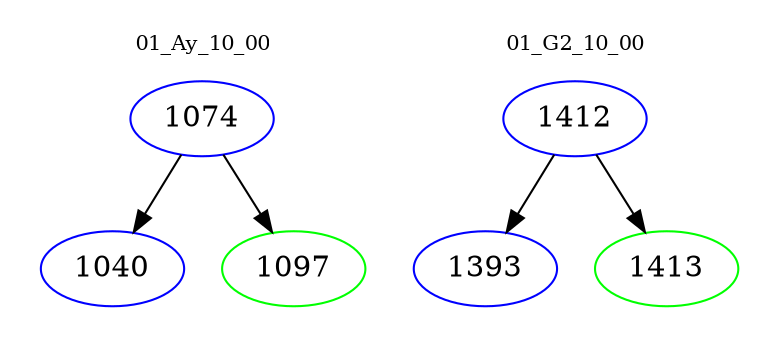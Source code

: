 digraph{
subgraph cluster_0 {
color = white
label = "01_Ay_10_00";
fontsize=10;
T0_1074 [label="1074", color="blue"]
T0_1074 -> T0_1040 [color="black"]
T0_1040 [label="1040", color="blue"]
T0_1074 -> T0_1097 [color="black"]
T0_1097 [label="1097", color="green"]
}
subgraph cluster_1 {
color = white
label = "01_G2_10_00";
fontsize=10;
T1_1412 [label="1412", color="blue"]
T1_1412 -> T1_1393 [color="black"]
T1_1393 [label="1393", color="blue"]
T1_1412 -> T1_1413 [color="black"]
T1_1413 [label="1413", color="green"]
}
}
